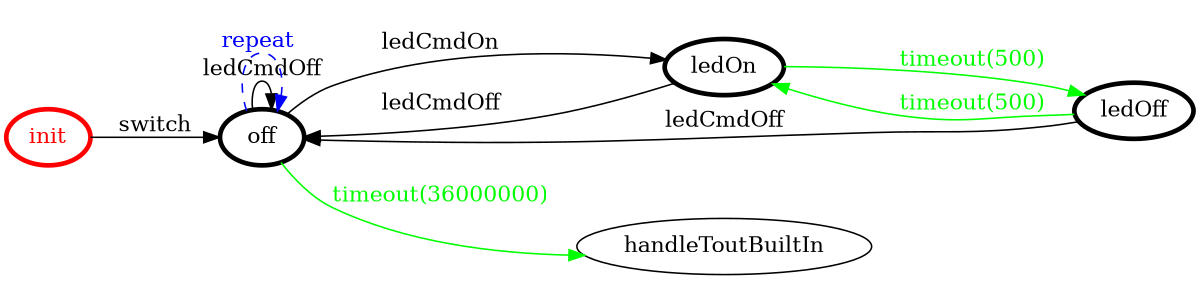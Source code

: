 /*
*
* A GraphViz DOT FSM description 
* Please use a GraphViz visualizer (like http://www.webgraphviz.com)
*  
*/

digraph finite_state_machine {
	rankdir=LR
	size="8,5"
	
	init [ color = red ][ fontcolor = red ][ penwidth = 3 ]
	ledOn [ color = black ][ fontcolor = black ][ penwidth = 3 ]
	ledOff [ color = black ][ fontcolor = black ][ penwidth = 3 ]
	off [ color = black ][ fontcolor = black ][ penwidth = 3 ]
	
	init -> off [ label = "switch" ][ color = black ][ fontcolor = black ]
	off -> off [ label = "ledCmdOff" ][ color = black ][ fontcolor = black ]
	ledOff -> off [ label = "ledCmdOff" ][ color = black ][ fontcolor = black ]
	off -> ledOn [ label = "ledCmdOn" ][ color = black ][ fontcolor = black ]
	ledOn -> ledOff [ label = "timeout(500)" ][ color = green ][ fontcolor = green ]
	ledOff -> ledOn [ label = "timeout(500)" ][ color = green ][ fontcolor = green ]
	off -> off [ label = "repeat "][ style = dashed ][ color = blue ][ fontcolor = blue ]
	off -> handleToutBuiltIn [ label = "timeout(36000000)" ][ color = green ][ fontcolor = green ]
	ledOn -> off [ label = "ledCmdOff" ][ color = black ][ fontcolor = black ]
}
